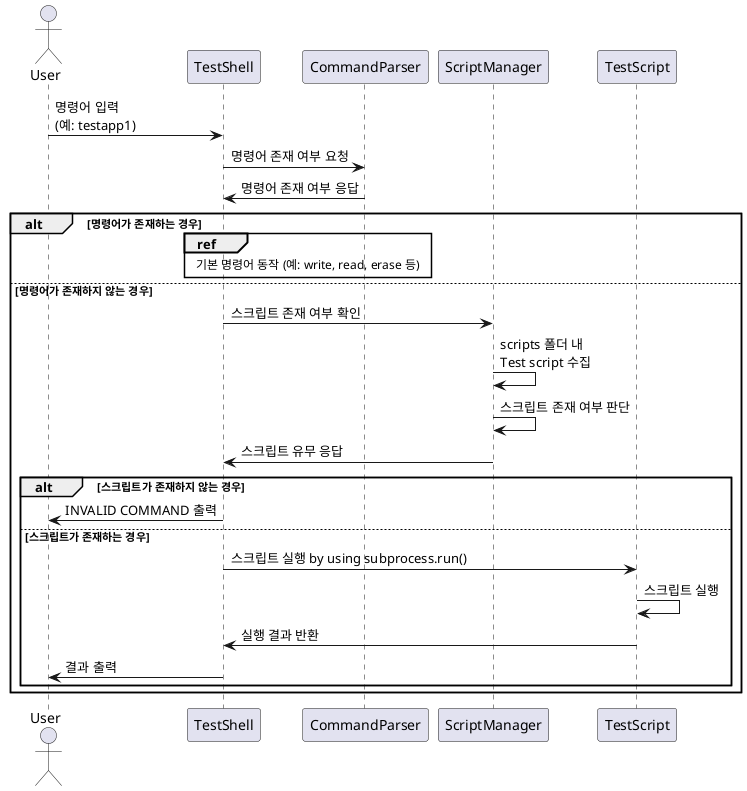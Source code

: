 @startuml
actor User

participant TestShell
participant CommandParser
participant ScriptManager
participant TestScript 

User -> TestShell: 명령어 입력\n(예: testapp1)
TestShell -> CommandParser: 명령어 존재 여부 요청
CommandParser -> TestShell: 명령어 존재 여부 응답
alt 명령어가 존재하는 경우
    ref over TestShell, CommandParser : 기본 명령어 동작 (예: write, read, erase 등)
else 명령어가 존재하지 않는 경우
    TestShell -> ScriptManager: 스크립트 존재 여부 확인
    ScriptManager -> ScriptManager: scripts 폴더 내\nTest script 수집
    ScriptManager -> ScriptManager: 스크립트 존재 여부 판단
    ScriptManager -> TestShell: 스크립트 유무 응답
    alt 스크립트가 존재하지 않는 경우
        TestShell -> User: INVALID COMMAND 출력
    else 스크립트가 존재하는 경우
        TestShell -> TestScript: 스크립트 실행 by using subprocess.run()
        TestScript -> TestScript: 스크립트 실행
        TestScript -> TestShell: 실행 결과 반환
        TestShell -> User: 결과 출력
    end
end
@enduml
